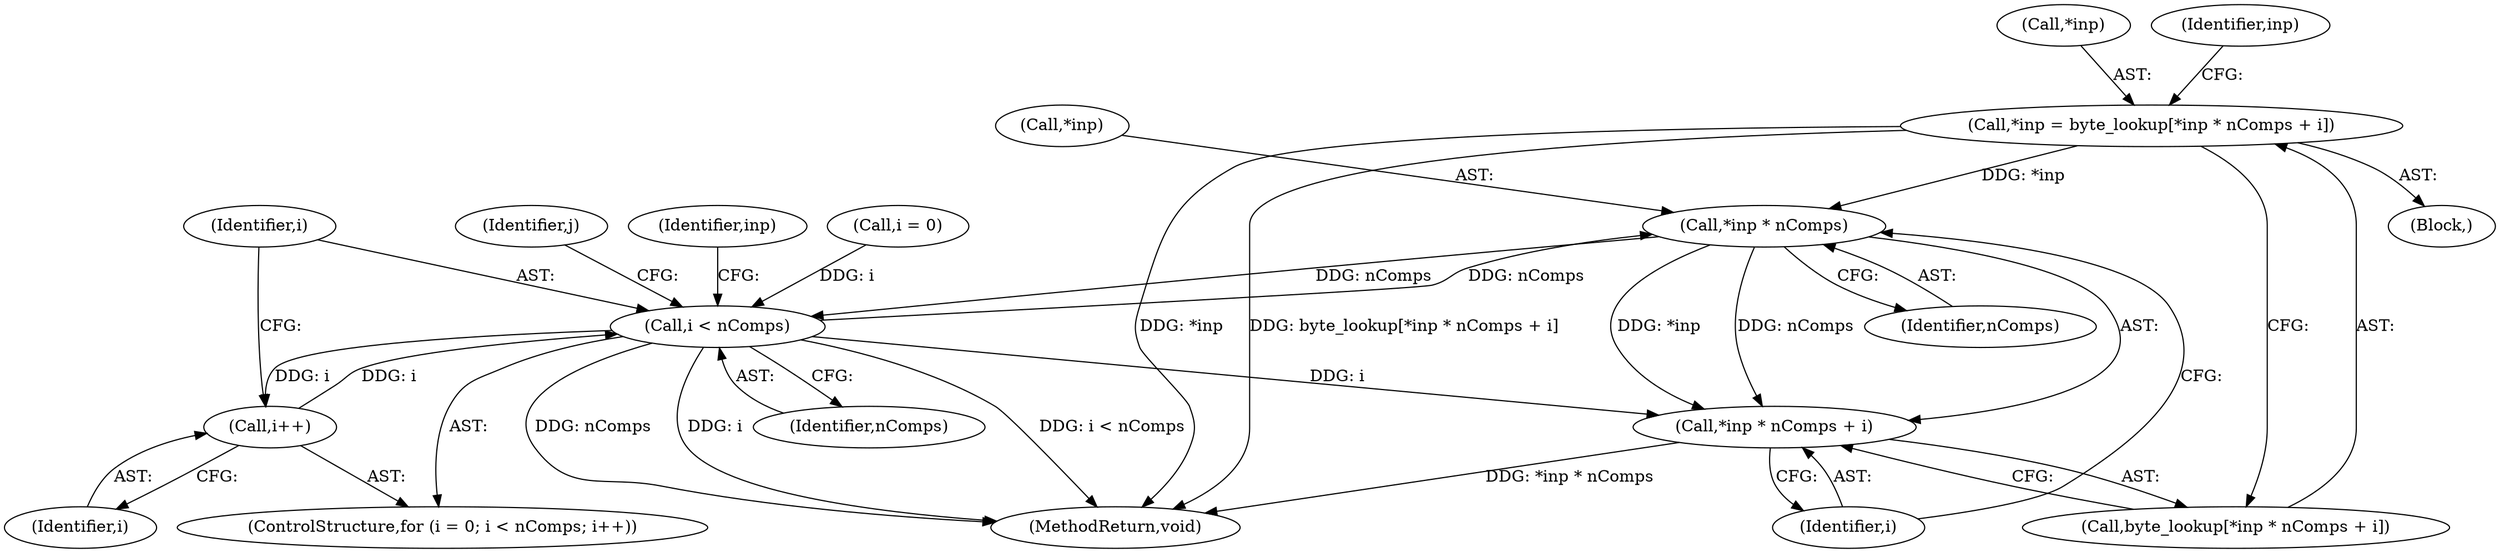 digraph "0_poppler_7b2d314a61fd0e12f47c62996cb49ec0d1ba747a_7@array" {
"1000189" [label="(Call,*inp = byte_lookup[*inp * nComps + i])"];
"1000195" [label="(Call,*inp * nComps)"];
"1000183" [label="(Call,i < nComps)"];
"1000186" [label="(Call,i++)"];
"1000194" [label="(Call,*inp * nComps + i)"];
"1000190" [label="(Call,*inp)"];
"1000189" [label="(Call,*inp = byte_lookup[*inp * nComps + i])"];
"1000199" [label="(Identifier,i)"];
"1000184" [label="(Identifier,i)"];
"1000178" [label="(Identifier,j)"];
"1000191" [label="(Identifier,inp)"];
"1000186" [label="(Call,i++)"];
"1000185" [label="(Identifier,nComps)"];
"1000183" [label="(Call,i < nComps)"];
"1000198" [label="(Identifier,nComps)"];
"1000179" [label="(ControlStructure,for (i = 0; i < nComps; i++))"];
"1000201" [label="(Identifier,inp)"];
"1000195" [label="(Call,*inp * nComps)"];
"1000207" [label="(MethodReturn,void)"];
"1000187" [label="(Identifier,i)"];
"1000180" [label="(Call,i = 0)"];
"1000188" [label="(Block,)"];
"1000192" [label="(Call,byte_lookup[*inp * nComps + i])"];
"1000196" [label="(Call,*inp)"];
"1000194" [label="(Call,*inp * nComps + i)"];
"1000189" -> "1000188"  [label="AST: "];
"1000189" -> "1000192"  [label="CFG: "];
"1000190" -> "1000189"  [label="AST: "];
"1000192" -> "1000189"  [label="AST: "];
"1000201" -> "1000189"  [label="CFG: "];
"1000189" -> "1000207"  [label="DDG: *inp"];
"1000189" -> "1000207"  [label="DDG: byte_lookup[*inp * nComps + i]"];
"1000189" -> "1000195"  [label="DDG: *inp"];
"1000195" -> "1000194"  [label="AST: "];
"1000195" -> "1000198"  [label="CFG: "];
"1000196" -> "1000195"  [label="AST: "];
"1000198" -> "1000195"  [label="AST: "];
"1000199" -> "1000195"  [label="CFG: "];
"1000195" -> "1000183"  [label="DDG: nComps"];
"1000195" -> "1000194"  [label="DDG: *inp"];
"1000195" -> "1000194"  [label="DDG: nComps"];
"1000183" -> "1000195"  [label="DDG: nComps"];
"1000183" -> "1000179"  [label="AST: "];
"1000183" -> "1000185"  [label="CFG: "];
"1000184" -> "1000183"  [label="AST: "];
"1000185" -> "1000183"  [label="AST: "];
"1000191" -> "1000183"  [label="CFG: "];
"1000178" -> "1000183"  [label="CFG: "];
"1000183" -> "1000207"  [label="DDG: nComps"];
"1000183" -> "1000207"  [label="DDG: i"];
"1000183" -> "1000207"  [label="DDG: i < nComps"];
"1000186" -> "1000183"  [label="DDG: i"];
"1000180" -> "1000183"  [label="DDG: i"];
"1000183" -> "1000186"  [label="DDG: i"];
"1000183" -> "1000194"  [label="DDG: i"];
"1000186" -> "1000179"  [label="AST: "];
"1000186" -> "1000187"  [label="CFG: "];
"1000187" -> "1000186"  [label="AST: "];
"1000184" -> "1000186"  [label="CFG: "];
"1000194" -> "1000192"  [label="AST: "];
"1000194" -> "1000199"  [label="CFG: "];
"1000199" -> "1000194"  [label="AST: "];
"1000192" -> "1000194"  [label="CFG: "];
"1000194" -> "1000207"  [label="DDG: *inp * nComps"];
}
